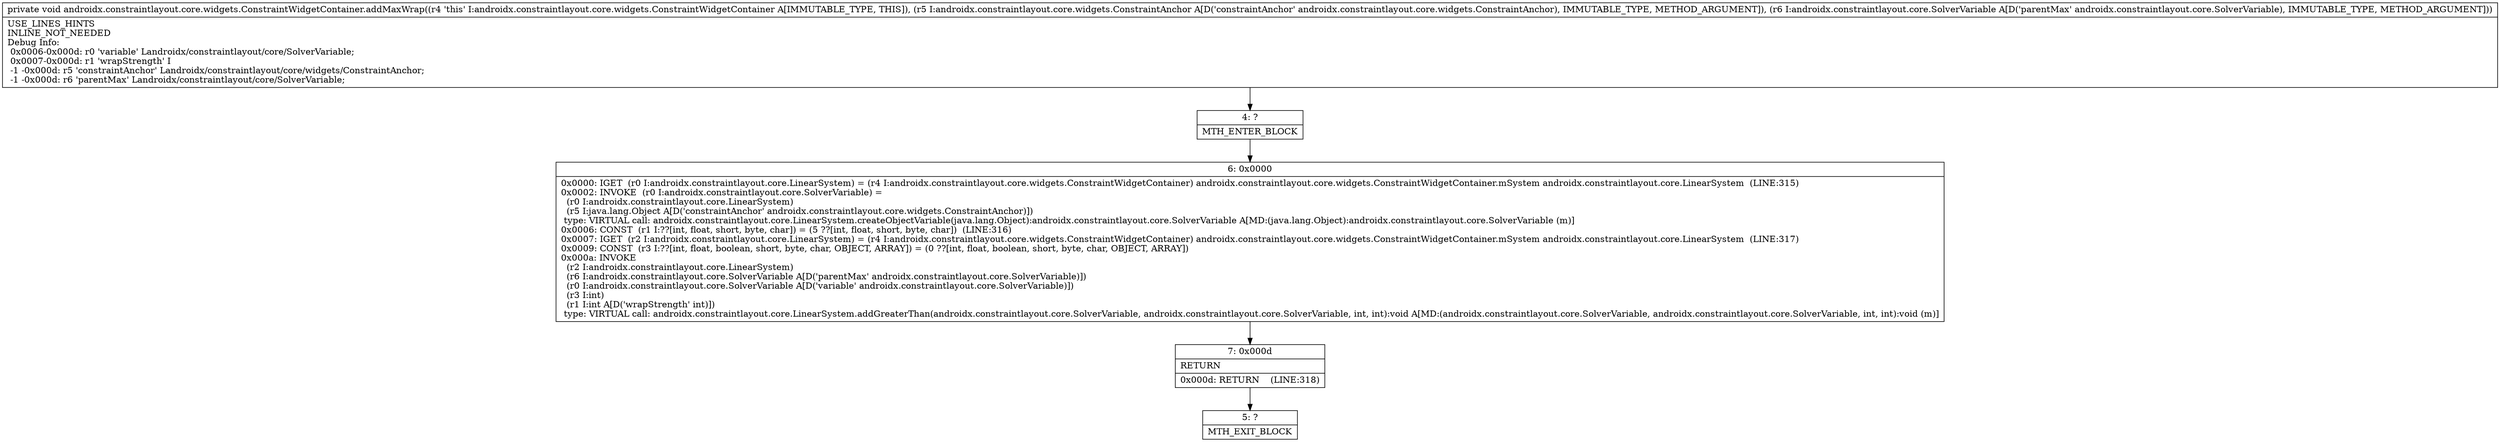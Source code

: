 digraph "CFG forandroidx.constraintlayout.core.widgets.ConstraintWidgetContainer.addMaxWrap(Landroidx\/constraintlayout\/core\/widgets\/ConstraintAnchor;Landroidx\/constraintlayout\/core\/SolverVariable;)V" {
Node_4 [shape=record,label="{4\:\ ?|MTH_ENTER_BLOCK\l}"];
Node_6 [shape=record,label="{6\:\ 0x0000|0x0000: IGET  (r0 I:androidx.constraintlayout.core.LinearSystem) = (r4 I:androidx.constraintlayout.core.widgets.ConstraintWidgetContainer) androidx.constraintlayout.core.widgets.ConstraintWidgetContainer.mSystem androidx.constraintlayout.core.LinearSystem  (LINE:315)\l0x0002: INVOKE  (r0 I:androidx.constraintlayout.core.SolverVariable) = \l  (r0 I:androidx.constraintlayout.core.LinearSystem)\l  (r5 I:java.lang.Object A[D('constraintAnchor' androidx.constraintlayout.core.widgets.ConstraintAnchor)])\l type: VIRTUAL call: androidx.constraintlayout.core.LinearSystem.createObjectVariable(java.lang.Object):androidx.constraintlayout.core.SolverVariable A[MD:(java.lang.Object):androidx.constraintlayout.core.SolverVariable (m)]\l0x0006: CONST  (r1 I:??[int, float, short, byte, char]) = (5 ??[int, float, short, byte, char])  (LINE:316)\l0x0007: IGET  (r2 I:androidx.constraintlayout.core.LinearSystem) = (r4 I:androidx.constraintlayout.core.widgets.ConstraintWidgetContainer) androidx.constraintlayout.core.widgets.ConstraintWidgetContainer.mSystem androidx.constraintlayout.core.LinearSystem  (LINE:317)\l0x0009: CONST  (r3 I:??[int, float, boolean, short, byte, char, OBJECT, ARRAY]) = (0 ??[int, float, boolean, short, byte, char, OBJECT, ARRAY]) \l0x000a: INVOKE  \l  (r2 I:androidx.constraintlayout.core.LinearSystem)\l  (r6 I:androidx.constraintlayout.core.SolverVariable A[D('parentMax' androidx.constraintlayout.core.SolverVariable)])\l  (r0 I:androidx.constraintlayout.core.SolverVariable A[D('variable' androidx.constraintlayout.core.SolverVariable)])\l  (r3 I:int)\l  (r1 I:int A[D('wrapStrength' int)])\l type: VIRTUAL call: androidx.constraintlayout.core.LinearSystem.addGreaterThan(androidx.constraintlayout.core.SolverVariable, androidx.constraintlayout.core.SolverVariable, int, int):void A[MD:(androidx.constraintlayout.core.SolverVariable, androidx.constraintlayout.core.SolverVariable, int, int):void (m)]\l}"];
Node_7 [shape=record,label="{7\:\ 0x000d|RETURN\l|0x000d: RETURN    (LINE:318)\l}"];
Node_5 [shape=record,label="{5\:\ ?|MTH_EXIT_BLOCK\l}"];
MethodNode[shape=record,label="{private void androidx.constraintlayout.core.widgets.ConstraintWidgetContainer.addMaxWrap((r4 'this' I:androidx.constraintlayout.core.widgets.ConstraintWidgetContainer A[IMMUTABLE_TYPE, THIS]), (r5 I:androidx.constraintlayout.core.widgets.ConstraintAnchor A[D('constraintAnchor' androidx.constraintlayout.core.widgets.ConstraintAnchor), IMMUTABLE_TYPE, METHOD_ARGUMENT]), (r6 I:androidx.constraintlayout.core.SolverVariable A[D('parentMax' androidx.constraintlayout.core.SolverVariable), IMMUTABLE_TYPE, METHOD_ARGUMENT]))  | USE_LINES_HINTS\lINLINE_NOT_NEEDED\lDebug Info:\l  0x0006\-0x000d: r0 'variable' Landroidx\/constraintlayout\/core\/SolverVariable;\l  0x0007\-0x000d: r1 'wrapStrength' I\l  \-1 \-0x000d: r5 'constraintAnchor' Landroidx\/constraintlayout\/core\/widgets\/ConstraintAnchor;\l  \-1 \-0x000d: r6 'parentMax' Landroidx\/constraintlayout\/core\/SolverVariable;\l}"];
MethodNode -> Node_4;Node_4 -> Node_6;
Node_6 -> Node_7;
Node_7 -> Node_5;
}

